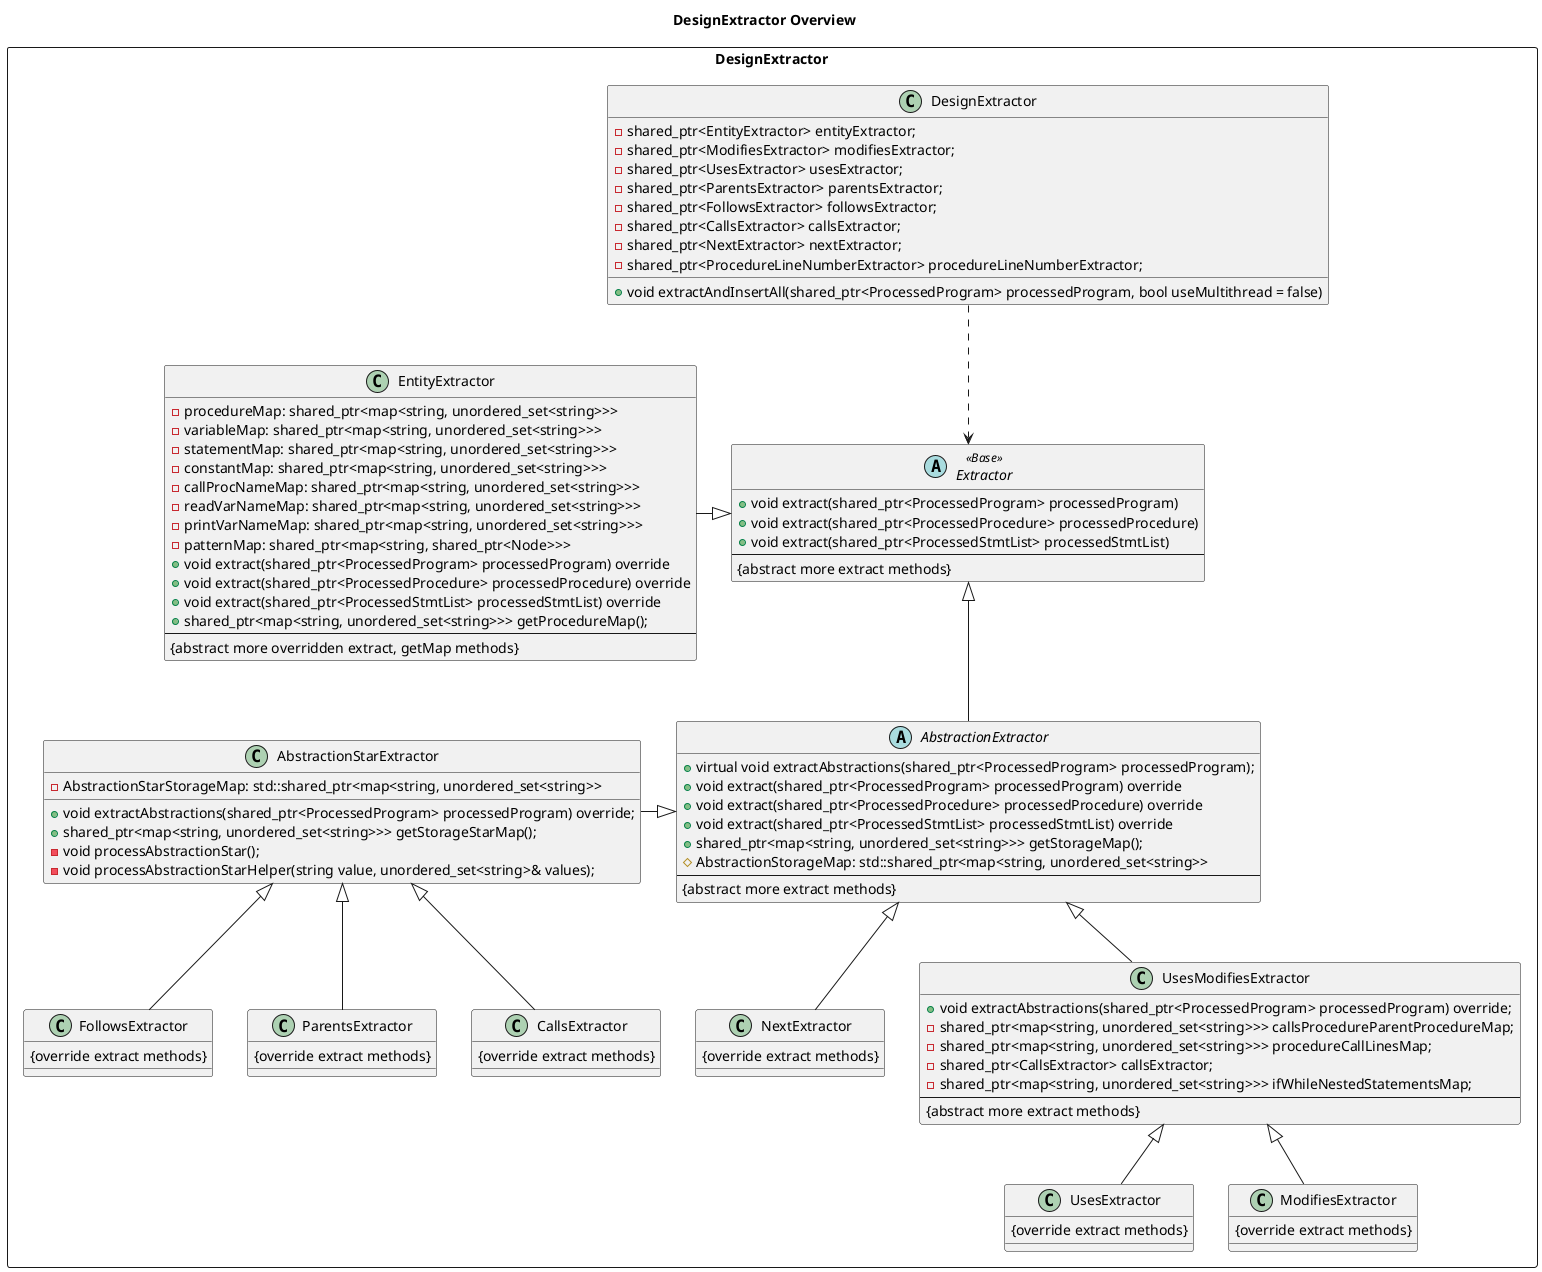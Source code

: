 @startuml

title DesignExtractor Overview

package DesignExtractor <<Rectangle>> {
    Class DesignExtractor {
        -shared_ptr<EntityExtractor> entityExtractor;
        -shared_ptr<ModifiesExtractor> modifiesExtractor;
        -shared_ptr<UsesExtractor> usesExtractor;
        -shared_ptr<ParentsExtractor> parentsExtractor;
        -shared_ptr<FollowsExtractor> followsExtractor;
        -shared_ptr<CallsExtractor> callsExtractor;
        -shared_ptr<NextExtractor> nextExtractor;
        -shared_ptr<ProcedureLineNumberExtractor> procedureLineNumberExtractor;
        +void extractAndInsertAll(shared_ptr<ProcessedProgram> processedProgram, bool useMultithread = false)
    }

    Abstract Extractor <<Base>> {
        +void extract(shared_ptr<ProcessedProgram> processedProgram)
        +void extract(shared_ptr<ProcessedProcedure> processedProcedure)
        +void extract(shared_ptr<ProcessedStmtList> processedStmtList)
        ---
        {abstract more extract methods}
    }
    Class EntityExtractor {
        - procedureMap: shared_ptr<map<string, unordered_set<string>>>
        - variableMap: shared_ptr<map<string, unordered_set<string>>>
        - statementMap: shared_ptr<map<string, unordered_set<string>>>
        - constantMap: shared_ptr<map<string, unordered_set<string>>>
        - callProcNameMap: shared_ptr<map<string, unordered_set<string>>>
        - readVarNameMap: shared_ptr<map<string, unordered_set<string>>>
        - printVarNameMap: shared_ptr<map<string, unordered_set<string>>>
        - patternMap: shared_ptr<map<string, shared_ptr<Node>>>
        +void extract(shared_ptr<ProcessedProgram> processedProgram) override
        +void extract(shared_ptr<ProcessedProcedure> processedProcedure) override
        +void extract(shared_ptr<ProcessedStmtList> processedStmtList) override
        +shared_ptr<map<string, unordered_set<string>>> getProcedureMap();
        ---
        {abstract more overridden extract, getMap methods}
    }

    Abstract AbstractionExtractor {
        +virtual void extractAbstractions(shared_ptr<ProcessedProgram> processedProgram);
        +void extract(shared_ptr<ProcessedProgram> processedProgram) override
        +void extract(shared_ptr<ProcessedProcedure> processedProcedure) override
        +void extract(shared_ptr<ProcessedStmtList> processedStmtList) override
        +shared_ptr<map<string, unordered_set<string>>> getStorageMap();
        # AbstractionStorageMap: std::shared_ptr<map<string, unordered_set<string>>
        ---
        {abstract more extract methods}
    }

    Class AbstractionStarExtractor {
        +void extractAbstractions(shared_ptr<ProcessedProgram> processedProgram) override;
        +shared_ptr<map<string, unordered_set<string>>> getStorageStarMap();
        -void processAbstractionStar();
        -void processAbstractionStarHelper(string value, unordered_set<string>& values);
        -AbstractionStarStorageMap: std::shared_ptr<map<string, unordered_set<string>>
    } 
    
    Class UsesModifiesExtractor {
        +void extractAbstractions(shared_ptr<ProcessedProgram> processedProgram) override;
        -shared_ptr<map<string, unordered_set<string>>> callsProcedureParentProcedureMap;
        -shared_ptr<map<string, unordered_set<string>>> procedureCallLinesMap;
        -shared_ptr<CallsExtractor> callsExtractor;
        -shared_ptr<map<string, unordered_set<string>>> ifWhileNestedStatementsMap;
        ---
        {abstract more extract methods}
    } 

    Class FollowsExtractor {
        {override extract methods}
    }
    Class ParentsExtractor {
        {override extract methods}
    }
    Class CallsExtractor {
        {override extract methods}
    }
    Class NextExtractor {
        {override extract methods}
    }
    Class UsesExtractor {
        {override extract methods}
    }
    Class ModifiesExtractor {
        {override extract methods}
    }
    

    DesignExtractor ..> Extractor
    Extractor <|-left- EntityExtractor
    Extractor <|-- AbstractionExtractor
    AbstractionExtractor <|-left- AbstractionStarExtractor
    AbstractionExtractor <|-- UsesModifiesExtractor
    AbstractionExtractor <|-- NextExtractor
    AbstractionStarExtractor <|-- FollowsExtractor
    AbstractionStarExtractor <|-- ParentsExtractor
    AbstractionStarExtractor <|-- CallsExtractor
    UsesModifiesExtractor <|-- UsesExtractor
    UsesModifiesExtractor <|-- ModifiesExtractor
    
}
@enduml